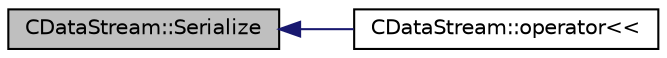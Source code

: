 digraph "CDataStream::Serialize"
{
  edge [fontname="Helvetica",fontsize="10",labelfontname="Helvetica",labelfontsize="10"];
  node [fontname="Helvetica",fontsize="10",shape=record];
  rankdir="LR";
  Node205 [label="CDataStream::Serialize",height=0.2,width=0.4,color="black", fillcolor="grey75", style="filled", fontcolor="black"];
  Node205 -> Node206 [dir="back",color="midnightblue",fontsize="10",style="solid",fontname="Helvetica"];
  Node206 [label="CDataStream::operator\<\<",height=0.2,width=0.4,color="black", fillcolor="white", style="filled",URL="$class_c_data_stream.html#af47c6d4051064a226f529ee4d7c13ad7"];
}
